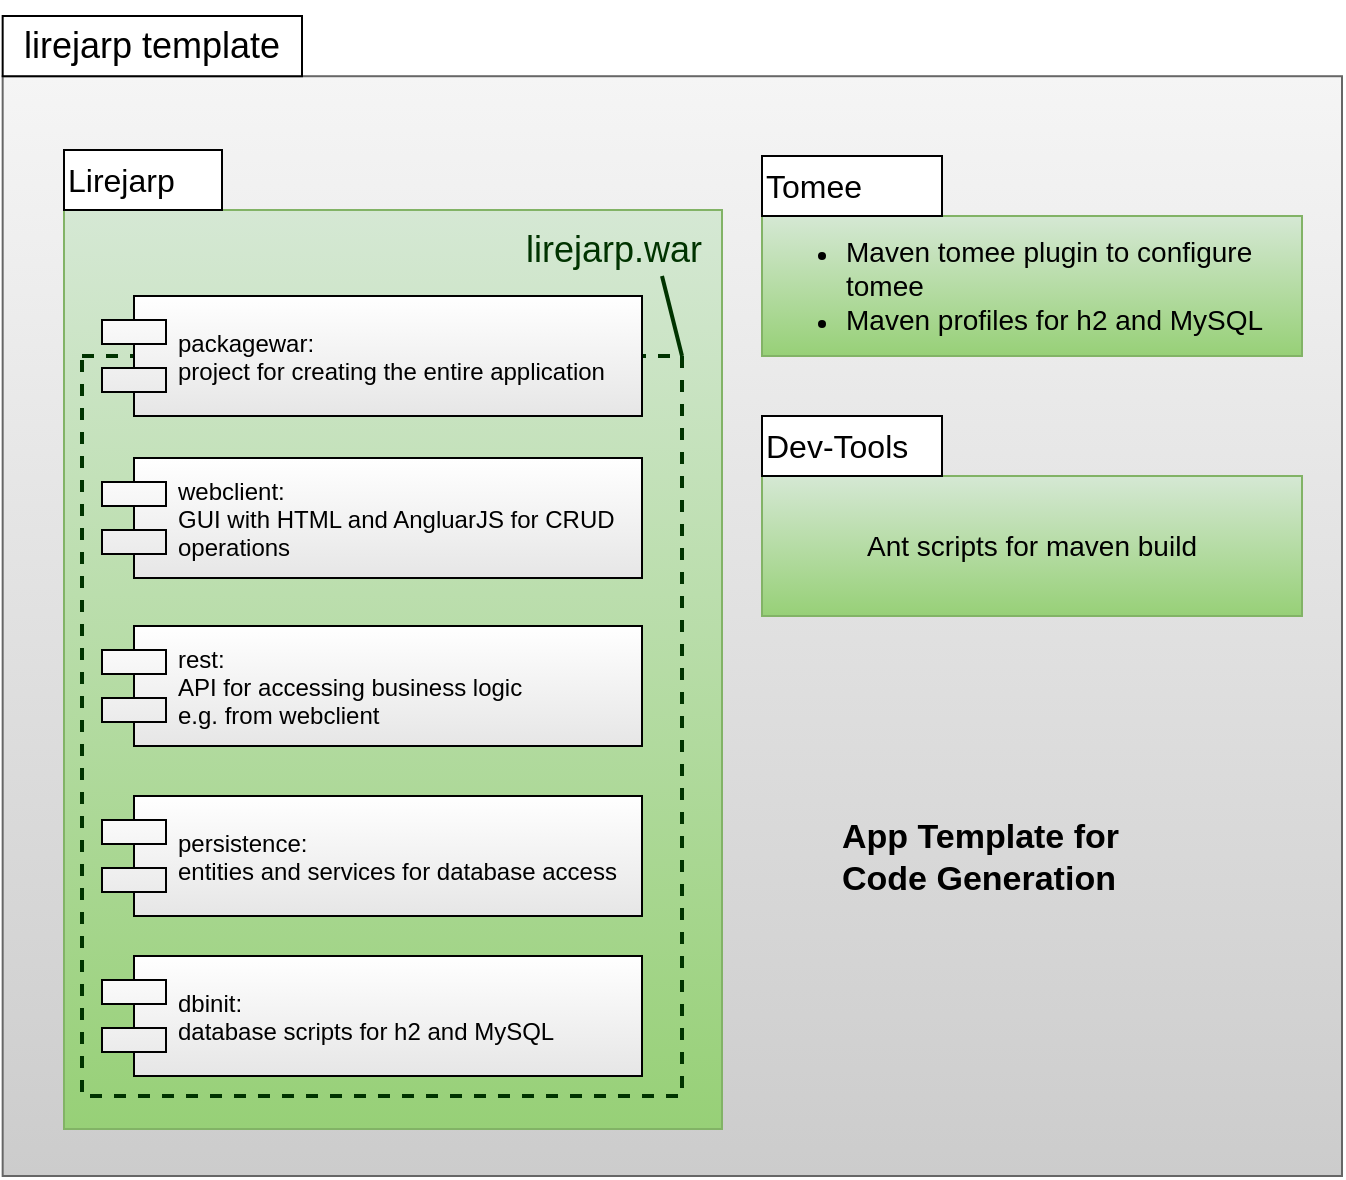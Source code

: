 <mxfile version="12.4.8" type="gitlab">
  <diagram id="GdGLMfevB64v4QgqyTME" name="Page-1">
    <mxGraphModel dx="1408" dy="1816" grid="1" gridSize="10" guides="1" tooltips="1" connect="1" arrows="1" fold="1" page="1" pageScale="1" pageWidth="850" pageHeight="1100" math="0" shadow="0">
      <root>
        <mxCell id="0"/>
        <mxCell id="1" style="" parent="0"/>
        <mxCell id="LlLVEiTdEuNXF2CMYThY-5" value="" style="rounded=0;whiteSpace=wrap;html=1;fillColor=#f5f5f5;strokeColor=#666666;gradientColor=#CCCCCC;" vertex="1" parent="1">
          <mxGeometry x="0.33" y="30.11" width="669.67" height="549.89" as="geometry"/>
        </mxCell>
        <mxCell id="LlLVEiTdEuNXF2CMYThY-8" value="&lt;div align=&quot;left&quot;&gt;&lt;p&gt;&lt;font style=&quot;font-size: 18px&quot; face=&quot;Helvetica&quot;&gt;lirejarp template&lt;/font&gt;&lt;/p&gt;&lt;/div&gt;" style="rounded=0;whiteSpace=wrap;html=1;fontFamily=Comic Sans MS;" vertex="1" parent="1">
          <mxGeometry x="0.33" width="149.67" height="30.11" as="geometry"/>
        </mxCell>
        <mxCell id="LlLVEiTdEuNXF2CMYThY-14" value="parts" parent="0"/>
        <mxCell id="LlLVEiTdEuNXF2CMYThY-24" value="" style="rounded=0;whiteSpace=wrap;html=1;fontFamily=Comic Sans MS;fillColor=#d5e8d4;strokeColor=#82b366;gradientColor=#97d077;" vertex="1" parent="LlLVEiTdEuNXF2CMYThY-14">
          <mxGeometry x="31" y="97" width="329" height="459.5" as="geometry"/>
        </mxCell>
        <mxCell id="LlLVEiTdEuNXF2CMYThY-33" value="&lt;div&gt;&lt;br&gt;&lt;/div&gt;&lt;div&gt;&lt;br&gt;&lt;ul&gt;&lt;li&gt;&lt;font style=&quot;font-size: 14px&quot; face=&quot;Helvetica&quot;&gt;Maven tomee plugin to configure tomee&lt;/font&gt;&lt;/li&gt;&lt;li&gt;&lt;font style=&quot;font-size: 14px&quot; face=&quot;Helvetica&quot;&gt;Maven profiles for h2 and MySQL&lt;br&gt;&lt;/font&gt;&lt;/li&gt;&lt;/ul&gt;&lt;/div&gt;&lt;blockquote&gt;&lt;div&gt;&lt;div&gt;&lt;font style=&quot;font-size: 14px&quot; face=&quot;Helvetica&quot;&gt;&lt;br&gt;&lt;/font&gt;&lt;/div&gt;&lt;/div&gt;&lt;/blockquote&gt;" style="rounded=0;whiteSpace=wrap;html=1;fontFamily=Comic Sans MS;fillColor=#d5e8d4;strokeColor=#82b366;gradientColor=#97d077;align=left;verticalAlign=middle;" vertex="1" parent="LlLVEiTdEuNXF2CMYThY-14">
          <mxGeometry x="380" y="100" width="270" height="70" as="geometry"/>
        </mxCell>
        <mxCell id="LlLVEiTdEuNXF2CMYThY-36" value="&lt;div style=&quot;font-size: 16px&quot; align=&quot;left&quot;&gt;&lt;font style=&quot;font-size: 16px&quot;&gt;Tomee&lt;/font&gt;&lt;/div&gt;" style="rounded=0;whiteSpace=wrap;html=1;fontFamily=Helvetica;fontSize=18;align=left;" vertex="1" parent="LlLVEiTdEuNXF2CMYThY-14">
          <mxGeometry x="380" y="70" width="90" height="30" as="geometry"/>
        </mxCell>
        <mxCell id="LlLVEiTdEuNXF2CMYThY-37" value="&lt;font style=&quot;font-size: 14px&quot; face=&quot;Helvetica&quot;&gt;Ant scripts for maven build&lt;/font&gt;&lt;br&gt;" style="rounded=0;whiteSpace=wrap;html=1;fontFamily=Comic Sans MS;fillColor=#d5e8d4;strokeColor=#82b366;gradientColor=#97d077;shadow=0;" vertex="1" parent="LlLVEiTdEuNXF2CMYThY-14">
          <mxGeometry x="380" y="230" width="270" height="70" as="geometry"/>
        </mxCell>
        <mxCell id="LlLVEiTdEuNXF2CMYThY-38" value="&lt;font style=&quot;font-size: 16px&quot;&gt;Dev-Tools&lt;/font&gt;" style="rounded=0;whiteSpace=wrap;html=1;fontFamily=Helvetica;fontSize=18;align=left;" vertex="1" parent="LlLVEiTdEuNXF2CMYThY-14">
          <mxGeometry x="380" y="200" width="90" height="30" as="geometry"/>
        </mxCell>
        <mxCell id="LlLVEiTdEuNXF2CMYThY-40" value="" style="rounded=0;whiteSpace=wrap;html=1;dashed=1;strokeWidth=2;fontFamily=Helvetica;fontSize=18;align=left;fillColor=none;strokeColor=#003300;" vertex="1" parent="LlLVEiTdEuNXF2CMYThY-14">
          <mxGeometry x="40" y="170" width="300" height="370" as="geometry"/>
        </mxCell>
        <mxCell id="LlLVEiTdEuNXF2CMYThY-42" style="rounded=0;orthogonalLoop=1;jettySize=auto;html=1;entryX=1;entryY=0;entryDx=0;entryDy=0;fontFamily=Helvetica;fontSize=18;endArrow=none;endFill=0;strokeColor=#003300;strokeWidth=2;" edge="1" parent="LlLVEiTdEuNXF2CMYThY-14" target="LlLVEiTdEuNXF2CMYThY-40">
          <mxGeometry relative="1" as="geometry">
            <mxPoint x="330" y="130" as="sourcePoint"/>
          </mxGeometry>
        </mxCell>
        <mxCell id="LlLVEiTdEuNXF2CMYThY-41" value="&lt;font color=&quot;#003300&quot;&gt;lirejarp.war&lt;/font&gt;" style="text;html=1;strokeColor=none;fillColor=none;align=center;verticalAlign=middle;whiteSpace=wrap;rounded=0;dashed=1;fontFamily=Helvetica;fontSize=18;" vertex="1" parent="LlLVEiTdEuNXF2CMYThY-14">
          <mxGeometry x="286" y="106.5" width="40" height="20" as="geometry"/>
        </mxCell>
        <mxCell id="LlLVEiTdEuNXF2CMYThY-43" value="&lt;h1 style=&quot;font-size: 17px&quot;&gt;&lt;font style=&quot;font-size: 17px&quot;&gt;App Template for Code Generation&lt;/font&gt;&lt;/h1&gt;" style="text;html=1;strokeColor=none;fillColor=none;spacing=5;spacingTop=-20;whiteSpace=wrap;overflow=hidden;rounded=0;dashed=1;fontFamily=Helvetica;fontSize=18;align=left;" vertex="1" parent="LlLVEiTdEuNXF2CMYThY-14">
          <mxGeometry x="415" y="400" width="190" height="120" as="geometry"/>
        </mxCell>
        <mxCell id="LlLVEiTdEuNXF2CMYThY-45" value="&lt;div style=&quot;font-size: 16px&quot; align=&quot;left&quot;&gt;&lt;font style=&quot;font-size: 16px&quot;&gt;Lirejarp&lt;/font&gt;&lt;/div&gt;" style="rounded=0;whiteSpace=wrap;html=1;fontFamily=Helvetica;fontSize=18;align=left;" vertex="1" parent="LlLVEiTdEuNXF2CMYThY-14">
          <mxGeometry x="31" y="67" width="79" height="30" as="geometry"/>
        </mxCell>
        <mxCell id="LlLVEiTdEuNXF2CMYThY-26" value="Components" parent="0"/>
        <mxCell id="LlLVEiTdEuNXF2CMYThY-27" value="packagewar:&#xa;project for creating the entire application" style="shape=component;align=left;spacingLeft=36;gradientColor=#E6E6E6;fontFamily=Helvetica;" vertex="1" parent="LlLVEiTdEuNXF2CMYThY-26">
          <mxGeometry x="50" y="140" width="270" height="60" as="geometry"/>
        </mxCell>
        <mxCell id="LlLVEiTdEuNXF2CMYThY-28" value="webclient:&#xa;GUI with HTML and AngluarJS for CRUD&#xa;operations" style="shape=component;align=left;spacingLeft=36;gradientColor=#E6E6E6;fontFamily=Helvetica;" vertex="1" parent="LlLVEiTdEuNXF2CMYThY-26">
          <mxGeometry x="50" y="221" width="270" height="60" as="geometry"/>
        </mxCell>
        <mxCell id="LlLVEiTdEuNXF2CMYThY-29" value="rest:&#xa;API for accessing business logic &#xa;e.g. from webclient" style="shape=component;align=left;spacingLeft=36;gradientColor=#E6E6E6;fontFamily=Helvetica;" vertex="1" parent="LlLVEiTdEuNXF2CMYThY-26">
          <mxGeometry x="50" y="305" width="270" height="60" as="geometry"/>
        </mxCell>
        <mxCell id="LlLVEiTdEuNXF2CMYThY-30" value="persistence:&#xa;entities and services for database access" style="shape=component;align=left;spacingLeft=36;gradientColor=#E6E6E6;fontFamily=Helvetica;" vertex="1" parent="LlLVEiTdEuNXF2CMYThY-26">
          <mxGeometry x="50" y="390" width="270" height="60" as="geometry"/>
        </mxCell>
        <mxCell id="LlLVEiTdEuNXF2CMYThY-31" value="dbinit:&#xa;database scripts for h2 and MySQL" style="shape=component;align=left;spacingLeft=36;gradientColor=#E6E6E6;fontFamily=Helvetica;" vertex="1" parent="LlLVEiTdEuNXF2CMYThY-26">
          <mxGeometry x="50" y="470" width="270" height="60" as="geometry"/>
        </mxCell>
      </root>
    </mxGraphModel>
  </diagram>
</mxfile>
